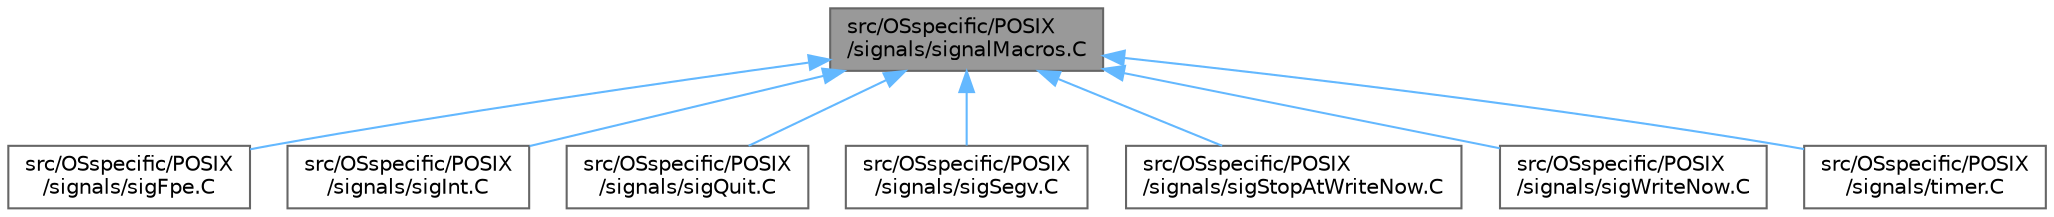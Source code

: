 digraph "src/OSspecific/POSIX/signals/signalMacros.C"
{
 // LATEX_PDF_SIZE
  bgcolor="transparent";
  edge [fontname=Helvetica,fontsize=10,labelfontname=Helvetica,labelfontsize=10];
  node [fontname=Helvetica,fontsize=10,shape=box,height=0.2,width=0.4];
  Node1 [id="Node000001",label="src/OSspecific/POSIX\l/signals/signalMacros.C",height=0.2,width=0.4,color="gray40", fillcolor="grey60", style="filled", fontcolor="black",tooltip="File-local code for setting/resetting signal handlers."];
  Node1 -> Node2 [id="edge1_Node000001_Node000002",dir="back",color="steelblue1",style="solid",tooltip=" "];
  Node2 [id="Node000002",label="src/OSspecific/POSIX\l/signals/sigFpe.C",height=0.2,width=0.4,color="grey40", fillcolor="white", style="filled",URL="$sigFpe_8C.html",tooltip=" "];
  Node1 -> Node3 [id="edge2_Node000001_Node000003",dir="back",color="steelblue1",style="solid",tooltip=" "];
  Node3 [id="Node000003",label="src/OSspecific/POSIX\l/signals/sigInt.C",height=0.2,width=0.4,color="grey40", fillcolor="white", style="filled",URL="$sigInt_8C.html",tooltip=" "];
  Node1 -> Node4 [id="edge3_Node000001_Node000004",dir="back",color="steelblue1",style="solid",tooltip=" "];
  Node4 [id="Node000004",label="src/OSspecific/POSIX\l/signals/sigQuit.C",height=0.2,width=0.4,color="grey40", fillcolor="white", style="filled",URL="$sigQuit_8C.html",tooltip=" "];
  Node1 -> Node5 [id="edge4_Node000001_Node000005",dir="back",color="steelblue1",style="solid",tooltip=" "];
  Node5 [id="Node000005",label="src/OSspecific/POSIX\l/signals/sigSegv.C",height=0.2,width=0.4,color="grey40", fillcolor="white", style="filled",URL="$sigSegv_8C.html",tooltip=" "];
  Node1 -> Node6 [id="edge5_Node000001_Node000006",dir="back",color="steelblue1",style="solid",tooltip=" "];
  Node6 [id="Node000006",label="src/OSspecific/POSIX\l/signals/sigStopAtWriteNow.C",height=0.2,width=0.4,color="grey40", fillcolor="white", style="filled",URL="$sigStopAtWriteNow_8C.html",tooltip=" "];
  Node1 -> Node7 [id="edge6_Node000001_Node000007",dir="back",color="steelblue1",style="solid",tooltip=" "];
  Node7 [id="Node000007",label="src/OSspecific/POSIX\l/signals/sigWriteNow.C",height=0.2,width=0.4,color="grey40", fillcolor="white", style="filled",URL="$sigWriteNow_8C.html",tooltip=" "];
  Node1 -> Node8 [id="edge7_Node000001_Node000008",dir="back",color="steelblue1",style="solid",tooltip=" "];
  Node8 [id="Node000008",label="src/OSspecific/POSIX\l/signals/timer.C",height=0.2,width=0.4,color="grey40", fillcolor="white", style="filled",URL="$timer_8C.html",tooltip=" "];
}
